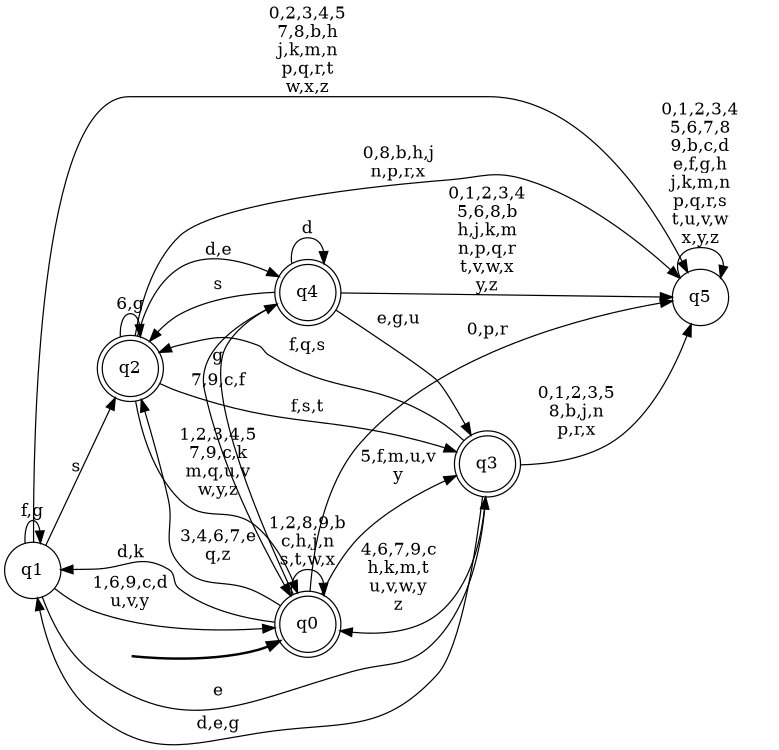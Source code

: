 digraph BlueStar {
__start0 [style = invis, shape = none, label = "", width = 0, height = 0];

rankdir=LR;
size="8,5";

s0 [style="rounded,filled", color="black", fillcolor="white" shape="doublecircle", label="q0"];
s1 [style="filled", color="black", fillcolor="white" shape="circle", label="q1"];
s2 [style="rounded,filled", color="black", fillcolor="white" shape="doublecircle", label="q2"];
s3 [style="rounded,filled", color="black", fillcolor="white" shape="doublecircle", label="q3"];
s4 [style="rounded,filled", color="black", fillcolor="white" shape="doublecircle", label="q4"];
s5 [style="filled", color="black", fillcolor="white" shape="circle", label="q5"];
subgraph cluster_main { 
	graph [pad=".75", ranksep="0.15", nodesep="0.15"];
	 style=invis; 
	__start0 -> s0 [penwidth=2];
}
s0 -> s0 [label="1,2,8,9,b\nc,h,j,n\ns,t,w,x"];
s0 -> s1 [label="d,k"];
s0 -> s2 [label="3,4,6,7,e\nq,z"];
s0 -> s3 [label="5,f,m,u,v\ny"];
s0 -> s4 [label="g"];
s0 -> s5 [label="0,p,r"];
s1 -> s0 [label="1,6,9,c,d\nu,v,y"];
s1 -> s1 [label="f,g"];
s1 -> s2 [label="s"];
s1 -> s3 [label="e"];
s1 -> s5 [label="0,2,3,4,5\n7,8,b,h\nj,k,m,n\np,q,r,t\nw,x,z"];
s2 -> s0 [label="1,2,3,4,5\n7,9,c,k\nm,q,u,v\nw,y,z"];
s2 -> s2 [label="6,g"];
s2 -> s3 [label="f,s,t"];
s2 -> s4 [label="d,e"];
s2 -> s5 [label="0,8,b,h,j\nn,p,r,x"];
s3 -> s0 [label="4,6,7,9,c\nh,k,m,t\nu,v,w,y\nz"];
s3 -> s1 [label="d,e,g"];
s3 -> s2 [label="f,q,s"];
s3 -> s5 [label="0,1,2,3,5\n8,b,j,n\np,r,x"];
s4 -> s0 [label="7,9,c,f"];
s4 -> s2 [label="s"];
s4 -> s3 [label="e,g,u"];
s4 -> s4 [label="d"];
s4 -> s5 [label="0,1,2,3,4\n5,6,8,b\nh,j,k,m\nn,p,q,r\nt,v,w,x\ny,z"];
s5 -> s5 [label="0,1,2,3,4\n5,6,7,8\n9,b,c,d\ne,f,g,h\nj,k,m,n\np,q,r,s\nt,u,v,w\nx,y,z"];

}